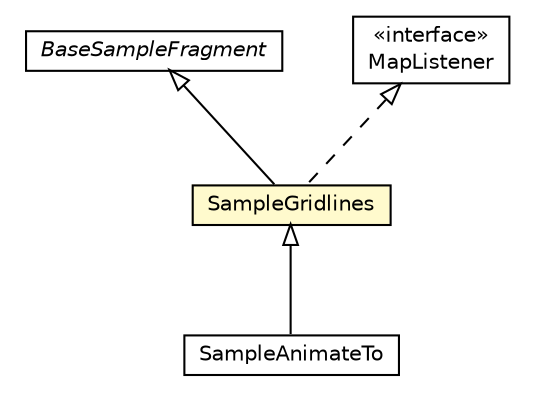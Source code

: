 #!/usr/local/bin/dot
#
# Class diagram 
# Generated by UMLGraph version R5_6-24-gf6e263 (http://www.umlgraph.org/)
#

digraph G {
	edge [fontname="Helvetica",fontsize=10,labelfontname="Helvetica",labelfontsize=10];
	node [fontname="Helvetica",fontsize=10,shape=plaintext];
	nodesep=0.25;
	ranksep=0.5;
	// org.osmdroid.samplefragments.BaseSampleFragment
	c2555 [label=<<table title="org.osmdroid.samplefragments.BaseSampleFragment" border="0" cellborder="1" cellspacing="0" cellpadding="2" port="p" href="./BaseSampleFragment.html">
		<tr><td><table border="0" cellspacing="0" cellpadding="1">
<tr><td align="center" balign="center"><font face="Helvetica-Oblique"> BaseSampleFragment </font></td></tr>
		</table></td></tr>
		</table>>, URL="./BaseSampleFragment.html", fontname="Helvetica", fontcolor="black", fontsize=10.0];
	// org.osmdroid.samplefragments.SampleAnimateTo
	c2561 [label=<<table title="org.osmdroid.samplefragments.SampleAnimateTo" border="0" cellborder="1" cellspacing="0" cellpadding="2" port="p" href="./SampleAnimateTo.html">
		<tr><td><table border="0" cellspacing="0" cellpadding="1">
<tr><td align="center" balign="center"> SampleAnimateTo </td></tr>
		</table></td></tr>
		</table>>, URL="./SampleAnimateTo.html", fontname="Helvetica", fontcolor="black", fontsize=10.0];
	// org.osmdroid.samplefragments.SampleGridlines
	c2572 [label=<<table title="org.osmdroid.samplefragments.SampleGridlines" border="0" cellborder="1" cellspacing="0" cellpadding="2" port="p" bgcolor="lemonChiffon" href="./SampleGridlines.html">
		<tr><td><table border="0" cellspacing="0" cellpadding="1">
<tr><td align="center" balign="center"> SampleGridlines </td></tr>
		</table></td></tr>
		</table>>, URL="./SampleGridlines.html", fontname="Helvetica", fontcolor="black", fontsize=10.0];
	//org.osmdroid.samplefragments.SampleAnimateTo extends org.osmdroid.samplefragments.SampleGridlines
	c2572:p -> c2561:p [dir=back,arrowtail=empty];
	//org.osmdroid.samplefragments.SampleGridlines extends org.osmdroid.samplefragments.BaseSampleFragment
	c2555:p -> c2572:p [dir=back,arrowtail=empty];
	//org.osmdroid.samplefragments.SampleGridlines implements org.osmdroid.events.MapListener
	c2601:p -> c2572:p [dir=back,arrowtail=empty,style=dashed];
	// org.osmdroid.events.MapListener
	c2601 [label=<<table title="org.osmdroid.events.MapListener" border="0" cellborder="1" cellspacing="0" cellpadding="2" port="p" href="http://java.sun.com/j2se/1.4.2/docs/api/org/osmdroid/events/MapListener.html">
		<tr><td><table border="0" cellspacing="0" cellpadding="1">
<tr><td align="center" balign="center"> &#171;interface&#187; </td></tr>
<tr><td align="center" balign="center"> MapListener </td></tr>
		</table></td></tr>
		</table>>, URL="http://java.sun.com/j2se/1.4.2/docs/api/org/osmdroid/events/MapListener.html", fontname="Helvetica", fontcolor="black", fontsize=10.0];
}

